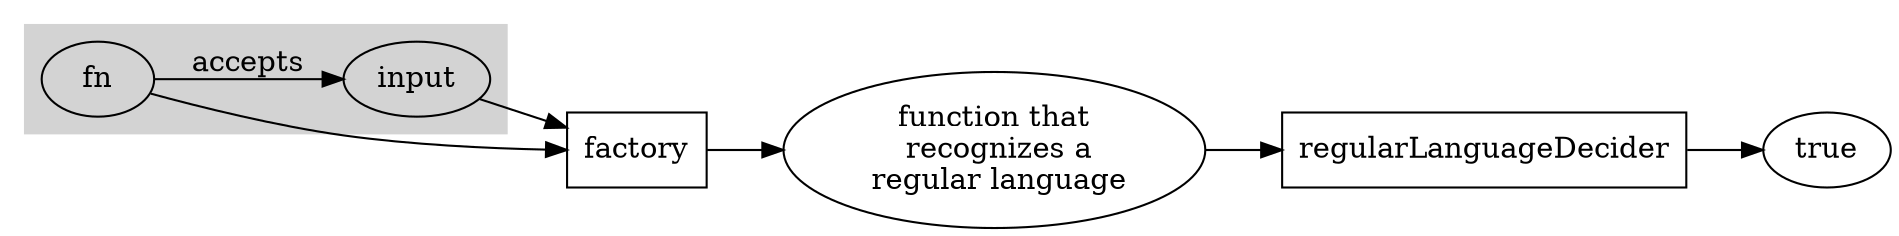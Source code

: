 digraph finite_state_machine {
	rankdir=LR;
	node [shape = ellipse]; fn input true;
	node [shape = box]; factory regularLanguageDecider;
    a [label = "function that\n recognizes a\n regular language" shape = ellipse]

    subgraph cluster {
		rank = same;
		style=filled;
		color=lightgrey;
		node [style=filled,color=white];
		fn -> input [label = "accepts"];
		label = "";
	}

    fn -> factory;
    input -> factory;
    factory -> a;
    a -> regularLanguageDecider;
    regularLanguageDecider -> true;
}

